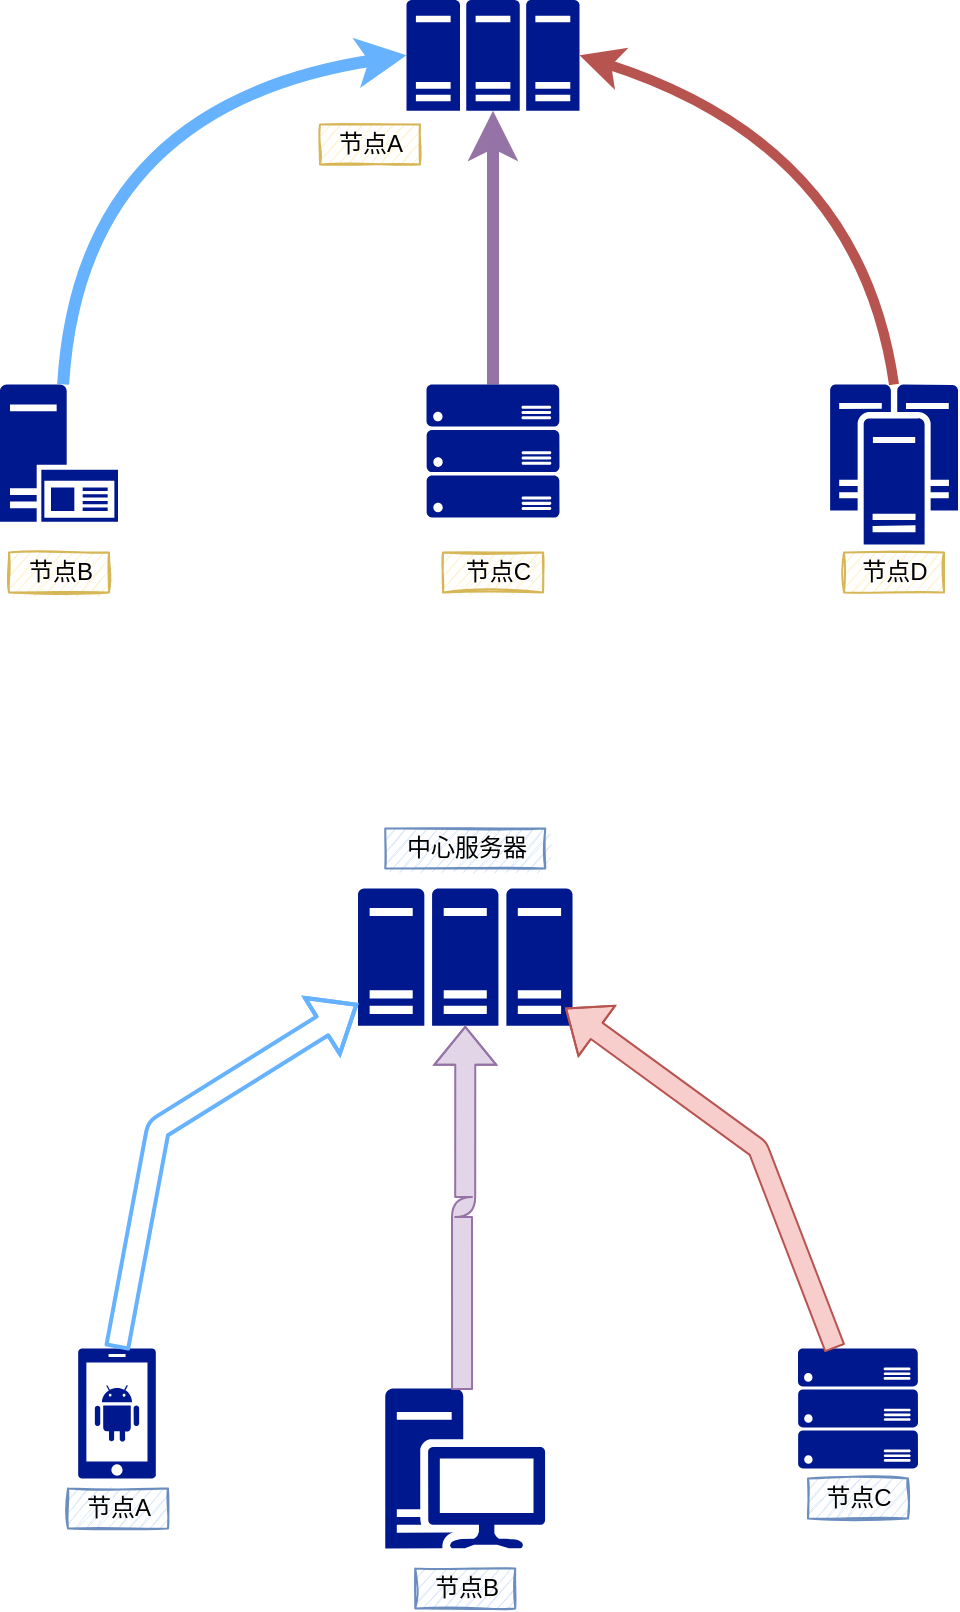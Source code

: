 <mxfile version="14.4.8" type="github">
  <diagram id="LWLVOslLE0u1W00-IiJX" name="Page-1">
    <mxGraphModel dx="2062" dy="1132" grid="1" gridSize="10" guides="1" tooltips="1" connect="1" arrows="1" fold="1" page="1" pageScale="1" pageWidth="600" pageHeight="930" math="0" shadow="0">
      <root>
        <mxCell id="0" />
        <mxCell id="1" parent="0" />
        <mxCell id="cdF7eHWtJlhOr_sMSIXs-1" value="" style="aspect=fixed;pointerEvents=1;shadow=0;dashed=0;html=1;strokeColor=none;labelPosition=center;verticalLabelPosition=bottom;verticalAlign=top;align=center;fillColor=#00188D;shape=mxgraph.mscae.enterprise.application_server2" parent="1" vertex="1">
          <mxGeometry x="61" y="262.24" width="59" height="68.6" as="geometry" />
        </mxCell>
        <mxCell id="cdF7eHWtJlhOr_sMSIXs-2" value="" style="aspect=fixed;pointerEvents=1;shadow=0;dashed=0;html=1;strokeColor=none;labelPosition=center;verticalLabelPosition=bottom;verticalAlign=top;align=center;fillColor=#00188D;shape=mxgraph.mscae.enterprise.cluster_server" parent="1" vertex="1">
          <mxGeometry x="476" y="262.24" width="64" height="80" as="geometry" />
        </mxCell>
        <mxCell id="cdF7eHWtJlhOr_sMSIXs-3" value="" style="aspect=fixed;pointerEvents=1;shadow=0;dashed=0;html=1;strokeColor=none;labelPosition=center;verticalLabelPosition=bottom;verticalAlign=top;align=center;fillColor=#00188D;shape=mxgraph.mscae.enterprise.server_farm" parent="1" vertex="1">
          <mxGeometry x="264.25" y="70.0" width="86.5" height="55.36" as="geometry" />
        </mxCell>
        <mxCell id="cdF7eHWtJlhOr_sMSIXs-8" style="edgeStyle=orthogonalEdgeStyle;curved=1;orthogonalLoop=1;jettySize=auto;html=1;exitX=0.5;exitY=0;exitDx=0;exitDy=0;exitPerimeter=0;entryX=0.5;entryY=1;entryDx=0;entryDy=0;entryPerimeter=0;strokeColor=#9673a6;strokeWidth=6;fillColor=#e1d5e7;" parent="1" source="cdF7eHWtJlhOr_sMSIXs-4" target="cdF7eHWtJlhOr_sMSIXs-3" edge="1">
          <mxGeometry relative="1" as="geometry" />
        </mxCell>
        <mxCell id="cdF7eHWtJlhOr_sMSIXs-4" value="" style="aspect=fixed;pointerEvents=1;shadow=0;dashed=0;html=1;strokeColor=none;labelPosition=center;verticalLabelPosition=bottom;verticalAlign=top;align=center;fillColor=#00188D;shape=mxgraph.azure.server_rack" parent="1" vertex="1">
          <mxGeometry x="274.25" y="262.24" width="66.5" height="66.5" as="geometry" />
        </mxCell>
        <mxCell id="cdF7eHWtJlhOr_sMSIXs-5" value="" style="endArrow=classic;html=1;entryX=0;entryY=0.5;entryDx=0;entryDy=0;entryPerimeter=0;strokeColor=#66B2FF;curved=1;strokeWidth=6;" parent="1" source="cdF7eHWtJlhOr_sMSIXs-1" target="cdF7eHWtJlhOr_sMSIXs-3" edge="1">
          <mxGeometry width="50" height="50" relative="1" as="geometry">
            <mxPoint x="-61" y="111.76" as="sourcePoint" />
            <mxPoint x="-11" y="61.76" as="targetPoint" />
            <Array as="points">
              <mxPoint x="101" y="122.24" />
            </Array>
          </mxGeometry>
        </mxCell>
        <mxCell id="cdF7eHWtJlhOr_sMSIXs-7" value="" style="endArrow=classic;html=1;entryX=1;entryY=0.5;entryDx=0;entryDy=0;entryPerimeter=0;exitX=0.5;exitY=0;exitDx=0;exitDy=0;exitPerimeter=0;curved=1;strokeColor=#b85450;strokeWidth=5;fillColor=#f8cecc;" parent="1" source="cdF7eHWtJlhOr_sMSIXs-2" target="cdF7eHWtJlhOr_sMSIXs-3" edge="1">
          <mxGeometry width="50" height="50" relative="1" as="geometry">
            <mxPoint x="462.971" y="74.557" as="sourcePoint" />
            <mxPoint x="318.996" y="206.6" as="targetPoint" />
            <Array as="points">
              <mxPoint x="491" y="142.24" />
            </Array>
          </mxGeometry>
        </mxCell>
        <mxCell id="cdF7eHWtJlhOr_sMSIXs-9" value="节点A" style="text;html=1;align=center;verticalAlign=middle;resizable=0;points=[];autosize=1;fillColor=#fff2cc;strokeColor=#d6b656;sketch=1;" parent="1" vertex="1">
          <mxGeometry x="221" y="132.24" width="50" height="20" as="geometry" />
        </mxCell>
        <mxCell id="cdF7eHWtJlhOr_sMSIXs-10" value="节点B" style="text;html=1;align=center;verticalAlign=middle;resizable=0;points=[];autosize=1;fillColor=#fff2cc;strokeColor=#d6b656;sketch=1;" parent="1" vertex="1">
          <mxGeometry x="65.5" y="346.24" width="50" height="20" as="geometry" />
        </mxCell>
        <mxCell id="cdF7eHWtJlhOr_sMSIXs-11" value="&amp;nbsp;节点C" style="text;html=1;align=center;verticalAlign=middle;resizable=0;points=[];autosize=1;fillColor=#fff2cc;strokeColor=#d6b656;sketch=1;" parent="1" vertex="1">
          <mxGeometry x="282.5" y="346.24" width="50" height="20" as="geometry" />
        </mxCell>
        <mxCell id="cdF7eHWtJlhOr_sMSIXs-12" value="节点D" style="text;html=1;align=center;verticalAlign=middle;resizable=0;points=[];autosize=1;fillColor=#fff2cc;strokeColor=#d6b656;sketch=1;" parent="1" vertex="1">
          <mxGeometry x="483" y="346.24" width="50" height="20" as="geometry" />
        </mxCell>
        <mxCell id="cdF7eHWtJlhOr_sMSIXs-14" value="" style="aspect=fixed;pointerEvents=1;shadow=0;dashed=0;html=1;strokeColor=none;labelPosition=center;verticalLabelPosition=bottom;verticalAlign=top;align=center;fillColor=#00188D;shape=mxgraph.mscae.enterprise.server_farm" parent="1" vertex="1">
          <mxGeometry x="240" y="514.24" width="107.26" height="68.65" as="geometry" />
        </mxCell>
        <mxCell id="cdF7eHWtJlhOr_sMSIXs-15" value="" style="aspect=fixed;pointerEvents=1;shadow=0;dashed=0;html=1;strokeColor=none;labelPosition=center;verticalLabelPosition=bottom;verticalAlign=top;align=center;fillColor=#00188D;shape=mxgraph.mscae.enterprise.android_phone;sketch=0;" parent="1" vertex="1">
          <mxGeometry x="100" y="744.24" width="39" height="65" as="geometry" />
        </mxCell>
        <mxCell id="cdF7eHWtJlhOr_sMSIXs-16" value="" style="aspect=fixed;pointerEvents=1;shadow=0;dashed=0;html=1;strokeColor=none;labelPosition=center;verticalLabelPosition=bottom;verticalAlign=top;align=center;fillColor=#00188D;shape=mxgraph.mscae.enterprise.workstation_client;sketch=0;" parent="1" vertex="1">
          <mxGeometry x="253.63" y="764.24" width="80" height="80" as="geometry" />
        </mxCell>
        <mxCell id="cdF7eHWtJlhOr_sMSIXs-18" value="" style="aspect=fixed;pointerEvents=1;shadow=0;dashed=0;html=1;strokeColor=none;labelPosition=center;verticalLabelPosition=bottom;verticalAlign=top;align=center;fillColor=#00188D;shape=mxgraph.azure.server_rack;sketch=0;" parent="1" vertex="1">
          <mxGeometry x="460" y="744.24" width="60" height="60" as="geometry" />
        </mxCell>
        <mxCell id="cdF7eHWtJlhOr_sMSIXs-19" value="" style="endArrow=classic;html=1;entryX=0;entryY=0.839;entryDx=0;entryDy=0;entryPerimeter=0;strokeColor=#66B2FF;curved=1;strokeWidth=2;exitX=0.5;exitY=0;exitDx=0;exitDy=0;exitPerimeter=0;shape=flexArrow;" parent="1" source="cdF7eHWtJlhOr_sMSIXs-15" target="cdF7eHWtJlhOr_sMSIXs-14" edge="1">
          <mxGeometry width="50" height="50" relative="1" as="geometry">
            <mxPoint x="79.996" y="751.92" as="sourcePoint" />
            <mxPoint x="251.68" y="587.36" as="targetPoint" />
            <Array as="points">
              <mxPoint x="140" y="634.24" />
            </Array>
          </mxGeometry>
        </mxCell>
        <mxCell id="cdF7eHWtJlhOr_sMSIXs-21" value="" style="endArrow=classic;html=1;entryX=0.966;entryY=0.87;entryDx=0;entryDy=0;entryPerimeter=0;curved=1;strokeColor=#b85450;strokeWidth=1;fillColor=#f8cecc;shape=flexArrow;" parent="1" source="cdF7eHWtJlhOr_sMSIXs-18" target="cdF7eHWtJlhOr_sMSIXs-14" edge="1">
          <mxGeometry width="50" height="50" relative="1" as="geometry">
            <mxPoint x="497.25" y="744.24" as="sourcePoint" />
            <mxPoint x="340" y="579.68" as="targetPoint" />
            <Array as="points">
              <mxPoint x="440" y="644.24" />
            </Array>
          </mxGeometry>
        </mxCell>
        <mxCell id="cdF7eHWtJlhOr_sMSIXs-22" style="edgeStyle=orthogonalEdgeStyle;curved=1;orthogonalLoop=1;jettySize=auto;html=1;exitX=0.48;exitY=0.01;exitDx=0;exitDy=0;exitPerimeter=0;entryX=0.5;entryY=1;entryDx=0;entryDy=0;entryPerimeter=0;strokeColor=#9673a6;strokeWidth=1;fillColor=#e1d5e7;shape=flexArrow;" parent="1" source="cdF7eHWtJlhOr_sMSIXs-16" target="cdF7eHWtJlhOr_sMSIXs-14" edge="1">
          <mxGeometry relative="1" as="geometry">
            <mxPoint x="310" y="731.12" as="sourcePoint" />
            <mxPoint x="310" y="594.24" as="targetPoint" />
          </mxGeometry>
        </mxCell>
        <mxCell id="cdF7eHWtJlhOr_sMSIXs-23" value="中心服务器" style="text;html=1;align=center;verticalAlign=middle;resizable=0;points=[];autosize=1;fillColor=#dae8fc;strokeColor=#6c8ebf;sketch=1;" parent="1" vertex="1">
          <mxGeometry x="253.63" y="484.24" width="80" height="20" as="geometry" />
        </mxCell>
        <mxCell id="cdF7eHWtJlhOr_sMSIXs-24" value="节点A" style="text;html=1;align=center;verticalAlign=middle;resizable=0;points=[];autosize=1;fillColor=#dae8fc;strokeColor=#6c8ebf;sketch=1;" parent="1" vertex="1">
          <mxGeometry x="95" y="814.24" width="50" height="20" as="geometry" />
        </mxCell>
        <mxCell id="cdF7eHWtJlhOr_sMSIXs-25" value="节点B" style="text;html=1;align=center;verticalAlign=middle;resizable=0;points=[];autosize=1;fillColor=#dae8fc;strokeColor=#6c8ebf;sketch=1;" parent="1" vertex="1">
          <mxGeometry x="268.63" y="854.24" width="50" height="20" as="geometry" />
        </mxCell>
        <mxCell id="cdF7eHWtJlhOr_sMSIXs-26" value="节点C" style="text;html=1;align=center;verticalAlign=middle;resizable=0;points=[];autosize=1;fillColor=#dae8fc;strokeColor=#6c8ebf;sketch=1;" parent="1" vertex="1">
          <mxGeometry x="465" y="809.24" width="50" height="20" as="geometry" />
        </mxCell>
      </root>
    </mxGraphModel>
  </diagram>
</mxfile>
